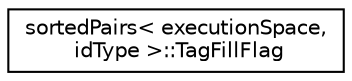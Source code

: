 digraph "Graphical Class Hierarchy"
{
 // LATEX_PDF_SIZE
  edge [fontname="Helvetica",fontsize="10",labelfontname="Helvetica",labelfontsize="10"];
  node [fontname="Helvetica",fontsize="10",shape=record];
  rankdir="LR";
  Node0 [label="sortedPairs\< executionSpace,\l idType \>::TagFillFlag",height=0.2,width=0.4,color="black", fillcolor="white", style="filled",URL="$classpFlow_1_1sortedPairs_1_1TagFillFlag.html",tooltip=" "];
}
